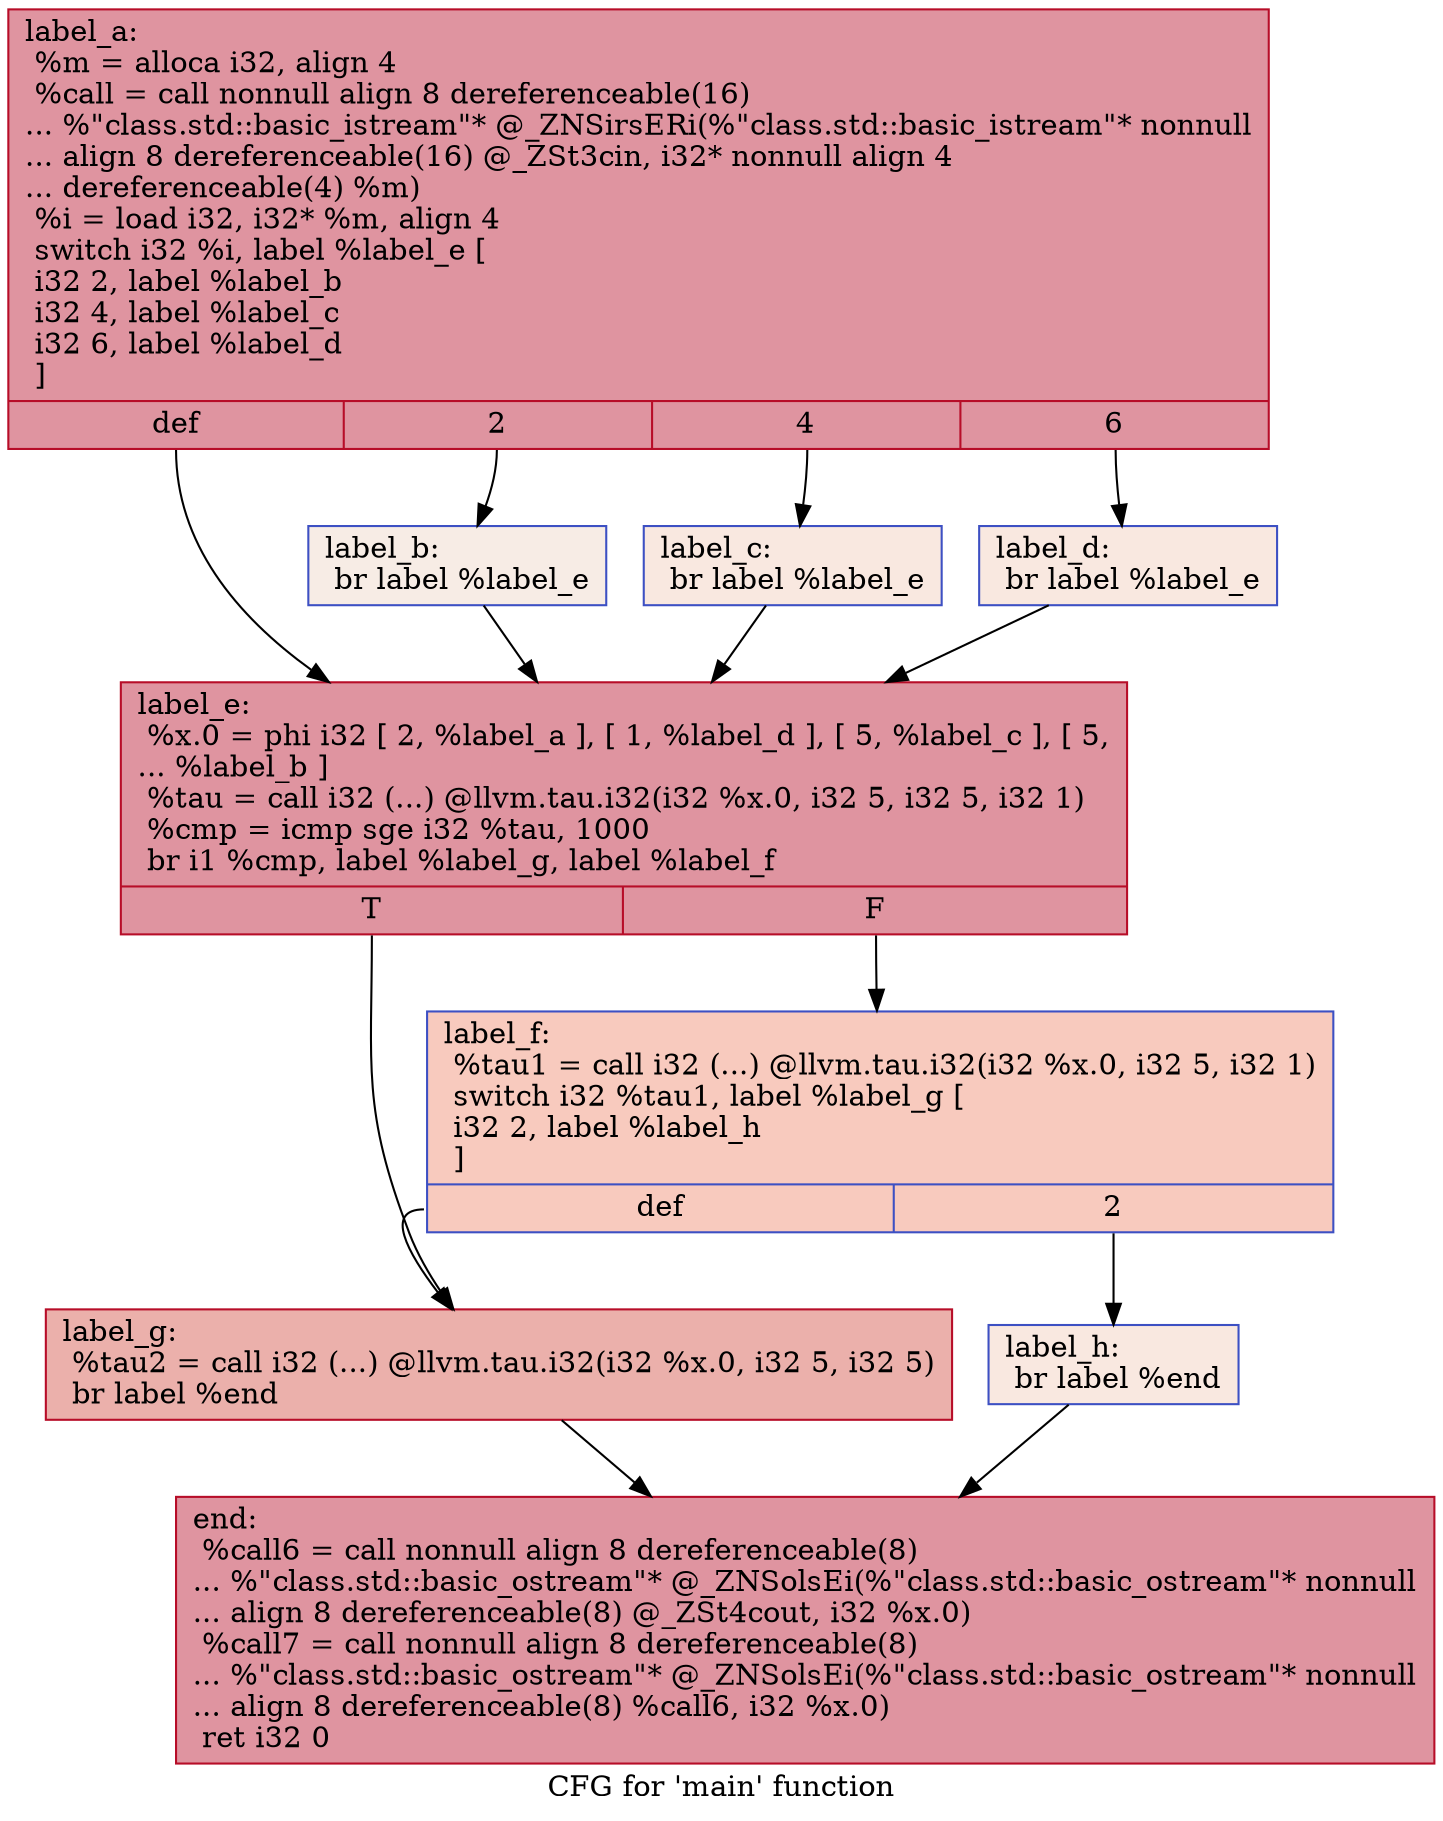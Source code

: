 digraph "CFG for 'main' function" {
	label="CFG for 'main' function";

	Node0x55a9f543bf80 [shape=record,color="#b70d28ff", style=filled, fillcolor="#b70d2870",label="{label_a:\l  %m = alloca i32, align 4\l  %call = call nonnull align 8 dereferenceable(16)\l... %\"class.std::basic_istream\"* @_ZNSirsERi(%\"class.std::basic_istream\"* nonnull\l... align 8 dereferenceable(16) @_ZSt3cin, i32* nonnull align 4\l... dereferenceable(4) %m)\l  %i = load i32, i32* %m, align 4\l  switch i32 %i, label %label_e [\l    i32 2, label %label_b\l    i32 4, label %label_c\l    i32 6, label %label_d\l  ]\l|{<s0>def|<s1>2|<s2>4|<s3>6}}"];
	Node0x55a9f543bf80:s0 -> Node0x55a9f543c3c0;
	Node0x55a9f543bf80:s1 -> Node0x55a9f543c4c0;
	Node0x55a9f543bf80:s2 -> Node0x55a9f543c5c0;
	Node0x55a9f543bf80:s3 -> Node0x55a9f543c6c0;
	Node0x55a9f543c4c0 [shape=record,color="#3d50c3ff", style=filled, fillcolor="#ecd3c570",label="{label_b:                                          \l  br label %label_e\l}"];
	Node0x55a9f543c4c0 -> Node0x55a9f543c3c0;
	Node0x55a9f543c5c0 [shape=record,color="#3d50c3ff", style=filled, fillcolor="#f1ccb870",label="{label_c:                                          \l  br label %label_e\l}"];
	Node0x55a9f543c5c0 -> Node0x55a9f543c3c0;
	Node0x55a9f543c6c0 [shape=record,color="#3d50c3ff", style=filled, fillcolor="#f1ccb870",label="{label_d:                                          \l  br label %label_e\l}"];
	Node0x55a9f543c6c0 -> Node0x55a9f543c3c0;
	Node0x55a9f543c3c0 [shape=record,color="#b70d28ff", style=filled, fillcolor="#b70d2870",label="{label_e:                                          \l  %x.0 = phi i32 [ 2, %label_a ], [ 1, %label_d ], [ 5, %label_c ], [ 5,\l... %label_b ]\l  %tau = call i32 (...) @llvm.tau.i32(i32 %x.0, i32 5, i32 5, i32 1)\l  %cmp = icmp sge i32 %tau, 1000\l  br i1 %cmp, label %label_g, label %label_f\l|{<s0>T|<s1>F}}"];
	Node0x55a9f543c3c0:s0 -> Node0x55a9f543cd90;
	Node0x55a9f543c3c0:s1 -> Node0x55a9f543ce00;
	Node0x55a9f543ce00 [shape=record,color="#3d50c3ff", style=filled, fillcolor="#ef886b70",label="{label_f:                                          \l  %tau1 = call i32 (...) @llvm.tau.i32(i32 %x.0, i32 5, i32 1)\l  switch i32 %tau1, label %label_g [\l    i32 2, label %label_h\l  ]\l|{<s0>def|<s1>2}}"];
	Node0x55a9f543ce00:s0 -> Node0x55a9f543cd90;
	Node0x55a9f543ce00:s1 -> Node0x55a9f543d130;
	Node0x55a9f543cd90 [shape=record,color="#b70d28ff", style=filled, fillcolor="#d24b4070",label="{label_g:                                          \l  %tau2 = call i32 (...) @llvm.tau.i32(i32 %x.0, i32 5, i32 5)\l  br label %end\l}"];
	Node0x55a9f543cd90 -> Node0x55a9f543d2f0;
	Node0x55a9f543d130 [shape=record,color="#3d50c3ff", style=filled, fillcolor="#f1ccb870",label="{label_h:                                          \l  br label %end\l}"];
	Node0x55a9f543d130 -> Node0x55a9f543d2f0;
	Node0x55a9f543d2f0 [shape=record,color="#b70d28ff", style=filled, fillcolor="#b70d2870",label="{end:                                              \l  %call6 = call nonnull align 8 dereferenceable(8)\l... %\"class.std::basic_ostream\"* @_ZNSolsEi(%\"class.std::basic_ostream\"* nonnull\l... align 8 dereferenceable(8) @_ZSt4cout, i32 %x.0)\l  %call7 = call nonnull align 8 dereferenceable(8)\l... %\"class.std::basic_ostream\"* @_ZNSolsEi(%\"class.std::basic_ostream\"* nonnull\l... align 8 dereferenceable(8) %call6, i32 %x.0)\l  ret i32 0\l}"];
}
